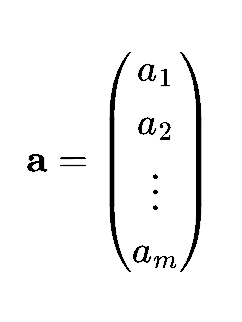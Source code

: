 <mxfile version="26.2.13">
  <diagram name="ページ1" id="_LTZWg60Db7O1EDbrxRV">
    <mxGraphModel dx="826" dy="450" grid="1" gridSize="10" guides="1" tooltips="1" connect="1" arrows="1" fold="1" page="1" pageScale="1" pageWidth="827" pageHeight="1169" math="1" shadow="0">
      <root>
        <mxCell id="0" />
        <mxCell id="1" parent="0" />
        <mxCell id="nqtEmx075FrTzhrDjiK2-1" value="$$\mathbf{a} = \begin{pmatrix} a_1 \\ a_2 \\ \vdots \\ a_m&#xa;\end{pmatrix}$$" style="text;strokeColor=none;align=center;fillColor=none;verticalAlign=middle;whiteSpace=wrap;rounded=0;fontSize=16;" vertex="1" parent="1">
          <mxGeometry x="40" y="40" width="120" height="160" as="geometry" />
        </mxCell>
      </root>
    </mxGraphModel>
  </diagram>
</mxfile>
